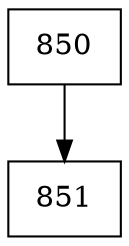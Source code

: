 digraph G {
  node [shape=record];
  node0 [label="{850}"];
  node0 -> node1;
  node1 [label="{851}"];
}
